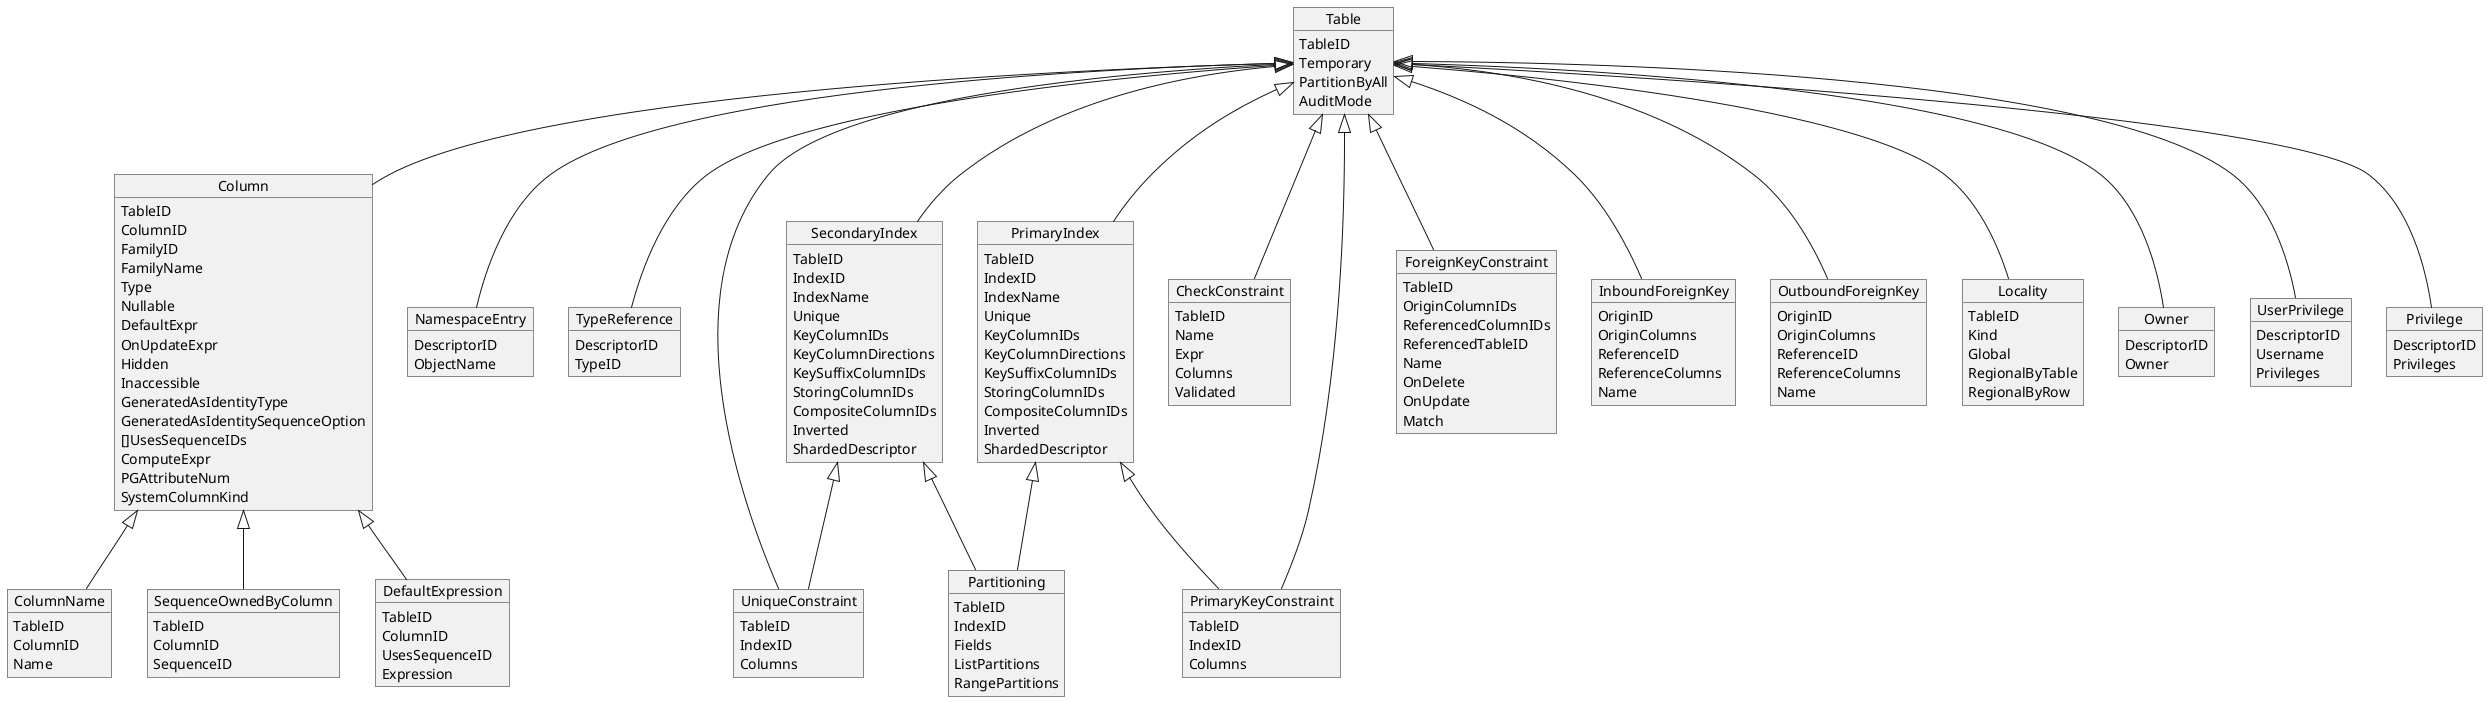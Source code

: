 @startuml

object Table

Table : TableID
Table : Temporary
Table : PartitionByAll
Table : AuditMode

object Column

Column : TableID
Column : ColumnID
Column : FamilyID
Column : FamilyName
Column : Type
Column : Nullable
Column : DefaultExpr
Column : OnUpdateExpr
Column : Hidden
Column : Inaccessible
Column : GeneratedAsIdentityType
Column : GeneratedAsIdentitySequenceOption
Column : []UsesSequenceIDs
Column : ComputeExpr
Column : PGAttributeNum
Column : SystemColumnKind

Table <|-- Column

object ColumnName

ColumnName : TableID
ColumnName : ColumnID
ColumnName : Name

Column <|-- ColumnName

object SequenceOwnedByColumn

SequenceOwnedByColumn : TableID
SequenceOwnedByColumn : ColumnID
SequenceOwnedByColumn : SequenceID

Column <|-- SequenceOwnedByColumn


object DefaultExpression

DefaultExpression : TableID
DefaultExpression : ColumnID
DefaultExpression : UsesSequenceID
DefaultExpression : Expression

Column <|-- DefaultExpression

object NamespaceEntry

NamespaceEntry : DescriptorID
NamespaceEntry : ObjectName

Table <|-- NamespaceEntry

object TypeReference

TypeReference : DescriptorID
TypeReference : TypeID

Table <|-- TypeReference

object PrimaryIndex

PrimaryIndex : TableID
PrimaryIndex : IndexID
PrimaryIndex : IndexName
PrimaryIndex : Unique
PrimaryIndex : KeyColumnIDs
PrimaryIndex : KeyColumnDirections
PrimaryIndex : KeySuffixColumnIDs
PrimaryIndex : StoringColumnIDs
PrimaryIndex : CompositeColumnIDs
PrimaryIndex : Inverted
PrimaryIndex : ShardedDescriptor

Table <|-- PrimaryIndex

object SecondaryIndex

SecondaryIndex : TableID
SecondaryIndex : IndexID
SecondaryIndex : IndexName
SecondaryIndex : Unique
SecondaryIndex : KeyColumnIDs
SecondaryIndex : KeyColumnDirections
SecondaryIndex : KeySuffixColumnIDs
SecondaryIndex : StoringColumnIDs
SecondaryIndex : CompositeColumnIDs
SecondaryIndex : Inverted
SecondaryIndex : ShardedDescriptor

Table <|-- SecondaryIndex


object Partitioning

Partitioning : TableID
Partitioning : IndexID
Partitioning : Fields
Partitioning : ListPartitions
Partitioning : RangePartitions

SecondaryIndex <|-- Partitioning
PrimaryIndex <|-- Partitioning

object UniqueConstraint

UniqueConstraint : TableID
UniqueConstraint : IndexID
UniqueConstraint : Columns

Table <|-- UniqueConstraint
SecondaryIndex <|-- UniqueConstraint

object CheckConstraint

CheckConstraint : TableID
CheckConstraint : Name
CheckConstraint : Expr
CheckConstraint : Columns
CheckConstraint : Validated

Table <|-- CheckConstraint

object PrimaryKeyConstraint

PrimaryKeyConstraint : TableID
PrimaryKeyConstraint : IndexID
PrimaryKeyConstraint : Columns

Table <|-- PrimaryKeyConstraint
PrimaryIndex <|-- PrimaryKeyConstraint

object ForeignKeyConstraint

ForeignKeyConstraint : TableID
ForeignKeyConstraint :	 OriginColumnIDs
ForeignKeyConstraint : ReferencedColumnIDs
ForeignKeyConstraint : ReferencedTableID
ForeignKeyConstraint :	Name
ForeignKeyConstraint : OnDelete
ForeignKeyConstraint : OnUpdate
ForeignKeyConstraint : Match

Table <|-- ForeignKeyConstraint

object InboundForeignKey

InboundForeignKey : OriginID
InboundForeignKey : OriginColumns
InboundForeignKey : ReferenceID
InboundForeignKey : ReferenceColumns
InboundForeignKey : Name

Table <|-- InboundForeignKey

object OutboundForeignKey

OutboundForeignKey : OriginID
OutboundForeignKey : OriginColumns
OutboundForeignKey : ReferenceID
OutboundForeignKey : ReferenceColumns
OutboundForeignKey : Name

Table <|-- OutboundForeignKey

object Locality

Locality : TableID
Locality : Kind
Locality : Global
Locality : RegionalByTable
Locality : RegionalByRow

Table <|-- Locality

object Owner

Owner : DescriptorID
Owner : Owner

Table <|-- Owner

object UserPrivilege

UserPrivilege : DescriptorID
UserPrivilege : Username
UserPrivilege : Privileges

Table <|-- UserPrivilege

object Privilege

Privilege : DescriptorID
Privilege : Privileges

Table <|-- Privilege

@enduml

